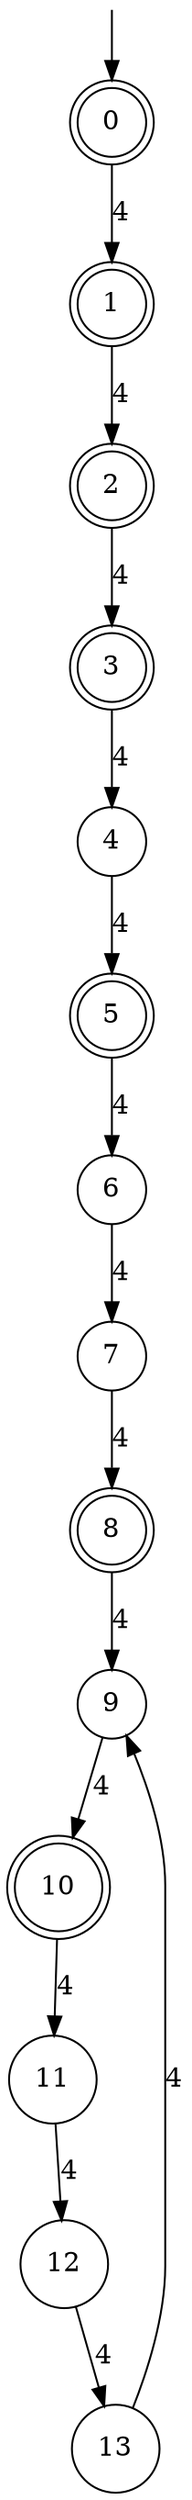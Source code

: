 digraph g {

	s0 [shape="doublecircle" label="0"];
	s1 [shape="doublecircle" label="1"];
	s2 [shape="doublecircle" label="2"];
	s3 [shape="doublecircle" label="3"];
	s4 [shape="circle" label="4"];
	s5 [shape="doublecircle" label="5"];
	s6 [shape="circle" label="6"];
	s7 [shape="circle" label="7"];
	s8 [shape="doublecircle" label="8"];
	s9 [shape="circle" label="9"];
	s10 [shape="doublecircle" label="10"];
	s11 [shape="circle" label="11"];
	s12 [shape="circle" label="12"];
	s13 [shape="circle" label="13"];
	s0 -> s1 [label="4"];
	s1 -> s2 [label="4"];
	s2 -> s3 [label="4"];
	s3 -> s4 [label="4"];
	s4 -> s5 [label="4"];
	s5 -> s6 [label="4"];
	s6 -> s7 [label="4"];
	s7 -> s8 [label="4"];
	s8 -> s9 [label="4"];
	s9 -> s10 [label="4"];
	s10 -> s11 [label="4"];
	s11 -> s12 [label="4"];
	s12 -> s13 [label="4"];
	s13 -> s9 [label="4"];

__start0 [label="" shape="none" width="0" height="0"];
__start0 -> s0;

}
